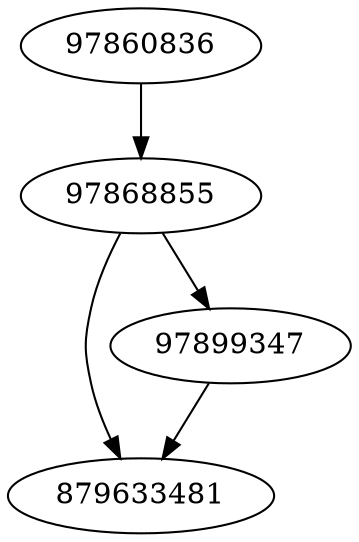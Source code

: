 strict digraph  {
879633481;
97899347;
97860836;
97868855;
97899347 -> 879633481;
97860836 -> 97868855;
97868855 -> 97899347;
97868855 -> 879633481;
}

